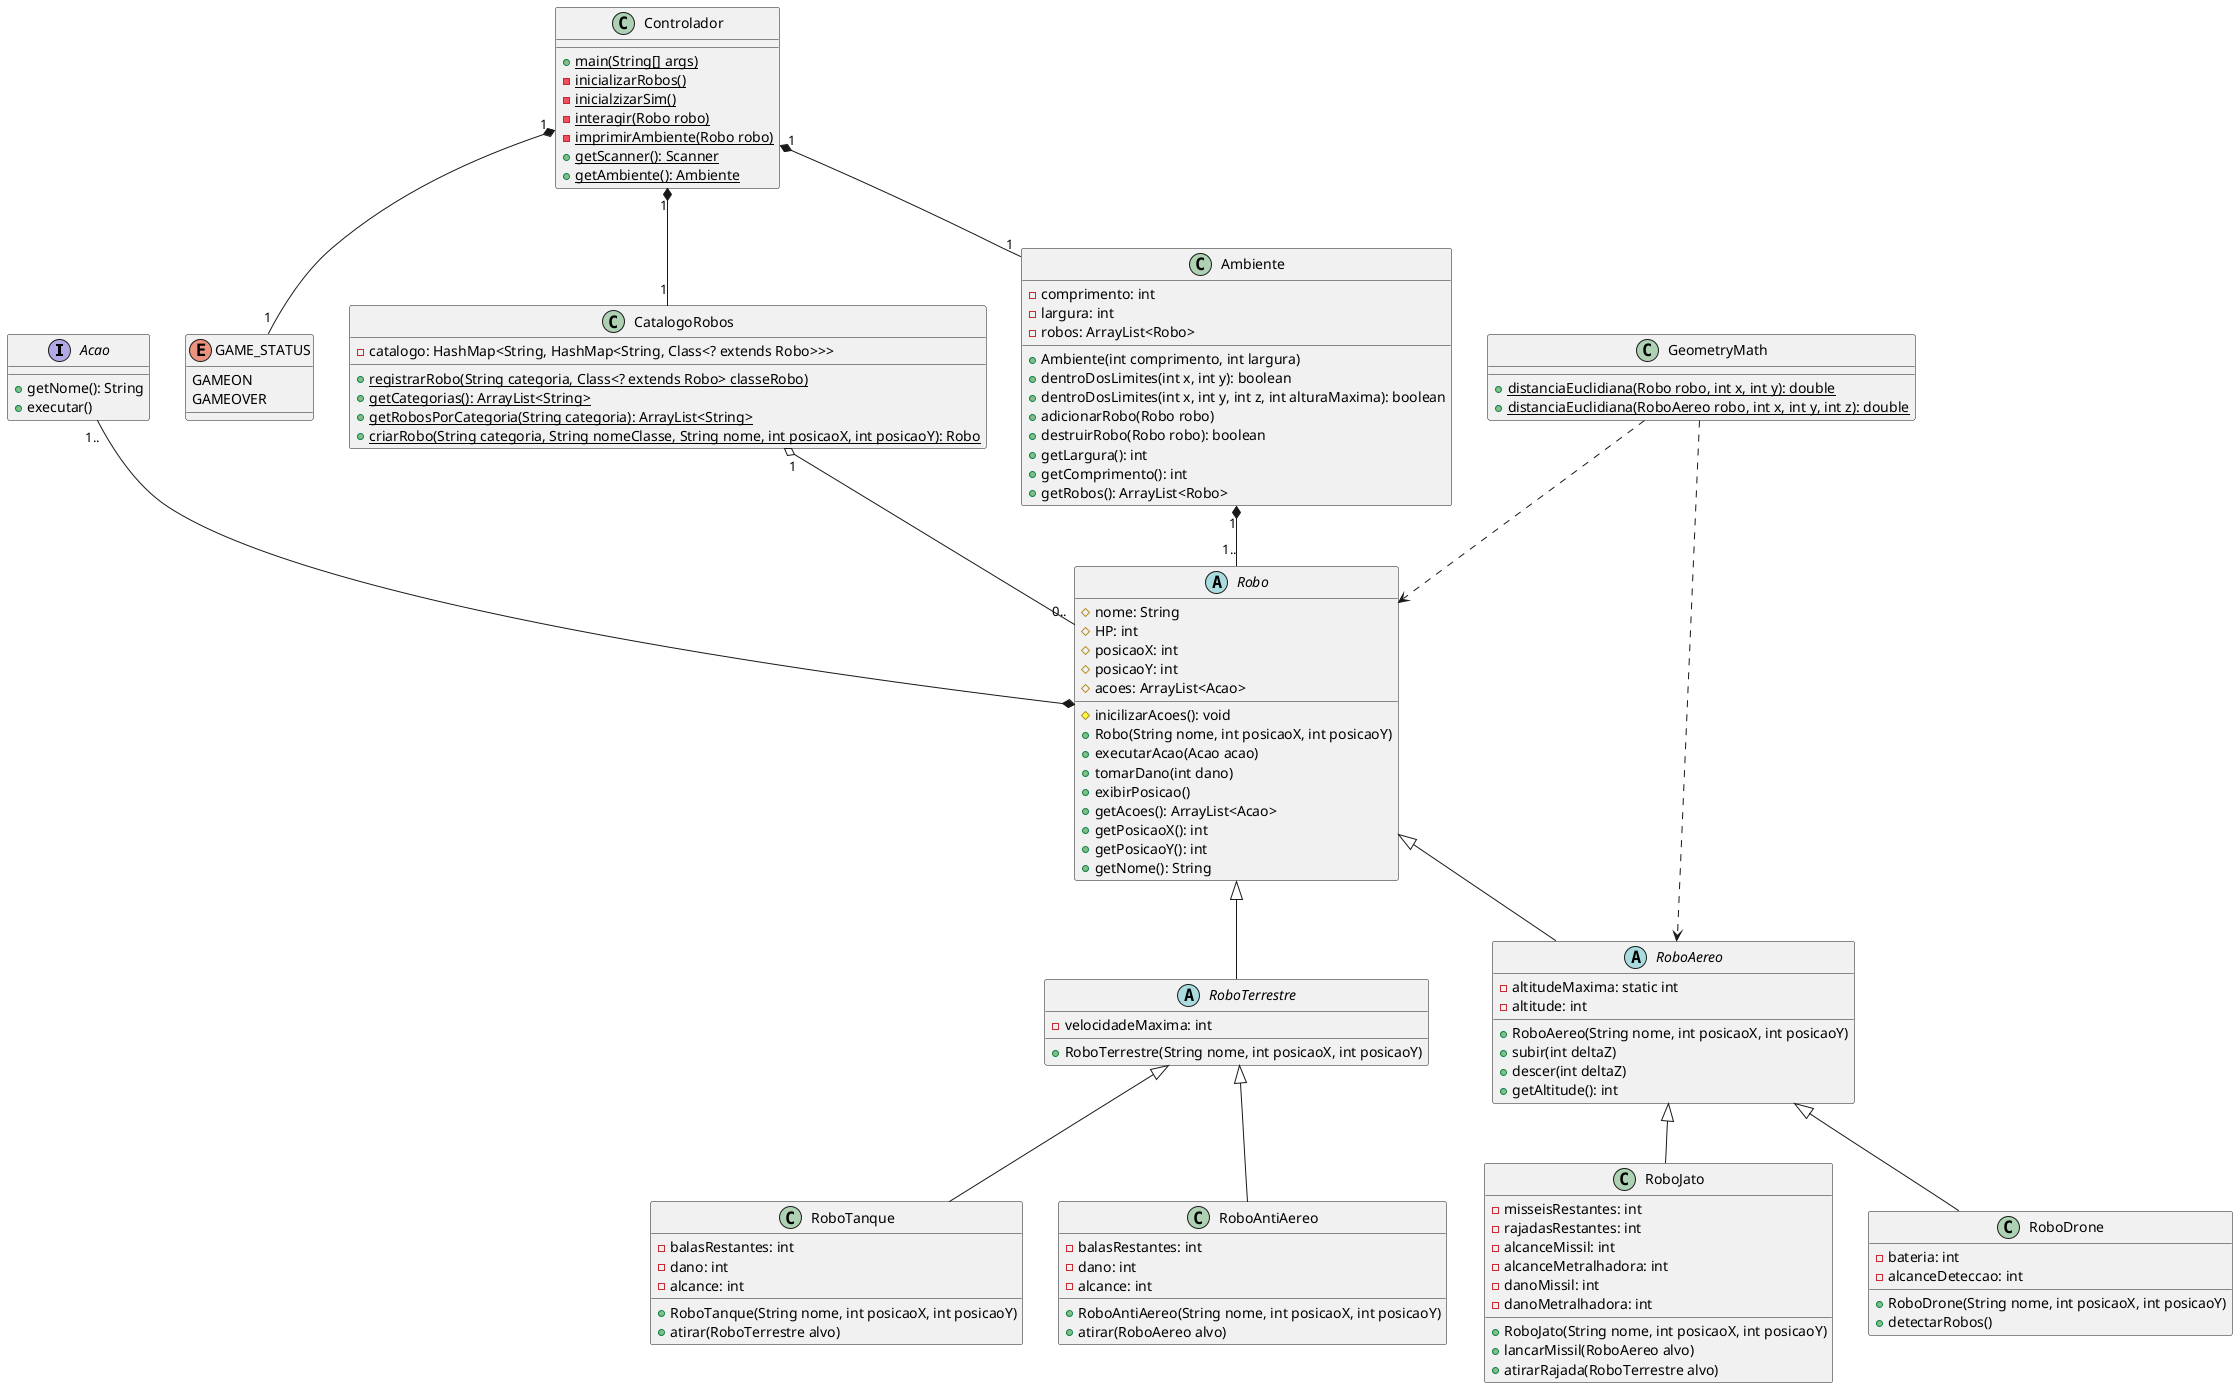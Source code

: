 @startuml


' Diagrama de Acao
interface Acao {
    +getNome(): String
    +executar()
}

Acao "1.." --* Robo

' Diagrama de CatalogoRobos
class CatalogoRobos {
    -catalogo: HashMap<String, HashMap<String, Class<? extends Robo>>>
    {static} +registrarRobo(String categoria, Class<? extends Robo> classeRobo)
    {static} +getCategorias(): ArrayList<String>
    {static} +getRobosPorCategoria(String categoria): ArrayList<String>
    {static} +criarRobo(String categoria, String nomeClasse, String nome, int posicaoX, int posicaoY): Robo
}

CatalogoRobos "1" o-- "0.." Robo

' Diagrama de GeometryMath
class GeometryMath {
    {static} +distanciaEuclidiana(Robo robo, int x, int y): double
    {static} +distanciaEuclidiana(RoboAereo robo, int x, int y, int z): double
}

GeometryMath ..> Robo
GeometryMath ..> RoboAereo

' Diagrama de Ambiente
class Ambiente {
    -comprimento: int
    -largura: int
    -robos: ArrayList<Robo>
    +Ambiente(int comprimento, int largura)
    +dentroDosLimites(int x, int y): boolean
    +dentroDosLimites(int x, int y, int z, int alturaMaxima): boolean
    +adicionarRobo(Robo robo)
    +destruirRobo(Robo robo): boolean
    +getLargura(): int
    +getComprimento(): int
    +getRobos(): ArrayList<Robo>
}

Ambiente "1" *-- "1.." Robo

' Diagrama de Robo e suas subclasses
abstract class Robo {
    #nome: String
    #HP: int
    #posicaoX: int
    #posicaoY: int
    #acoes: ArrayList<Acao>
    #inicilizarAcoes(): void
    +Robo(String nome, int posicaoX, int posicaoY)
    +executarAcao(Acao acao)
    +tomarDano(int dano)
    +exibirPosicao()
    +getAcoes(): ArrayList<Acao>
    +getPosicaoX(): int
    +getPosicaoY(): int
    +getNome(): String
}

abstract class RoboTerrestre {
    -velocidadeMaxima: int
    +RoboTerrestre(String nome, int posicaoX, int posicaoY)
}

class RoboTanque {
    -balasRestantes: int
    -dano: int
    -alcance: int
    +RoboTanque(String nome, int posicaoX, int posicaoY)
    +atirar(RoboTerrestre alvo)
}

class RoboAntiAereo {
    -balasRestantes: int
    -dano: int
    -alcance: int
    +RoboAntiAereo(String nome, int posicaoX, int posicaoY)
    +atirar(RoboAereo alvo)
}

abstract class RoboAereo {
    -altitudeMaxima: static int
    -altitude: int
    +RoboAereo(String nome, int posicaoX, int posicaoY)
    +subir(int deltaZ)
    +descer(int deltaZ)
    +getAltitude(): int
}

class RoboJato {
    -misseisRestantes: int
    -rajadasRestantes: int
    -alcanceMissil: int
    -alcanceMetralhadora: int
    -danoMissil: int
    -danoMetralhadora: int
    +RoboJato(String nome, int posicaoX, int posicaoY)
    +lancarMissil(RoboAereo alvo)
    +atirarRajada(RoboTerrestre alvo)
}

class RoboDrone {
    -bateria: int
    -alcanceDeteccao: int
    +RoboDrone(String nome, int posicaoX, int posicaoY)
    +detectarRobos()
}

Robo <|-- RoboTerrestre
Robo <|-- RoboAereo
RoboTerrestre <|-- RoboTanque
RoboTerrestre <|-- RoboAntiAereo
RoboAereo <|-- RoboJato
RoboAereo <|-- RoboDrone

' Diagrama de Controlador
class Controlador {
    {static} +main(String[] args)
    {static} -inicializarRobos()
    {static} -inicialzizarSim()
    {static} -interagir(Robo robo)
    {static} -imprimirAmbiente(Robo robo)
    {static} +getScanner(): Scanner
    {static} +getAmbiente(): Ambiente
}

enum GAME_STATUS {
    GAMEON
    GAMEOVER
}

Controlador "1" *-- "1" GAME_STATUS
Controlador "1" *-- "1" Ambiente
Controlador "1" *-- "1" CatalogoRobos

@enduml
